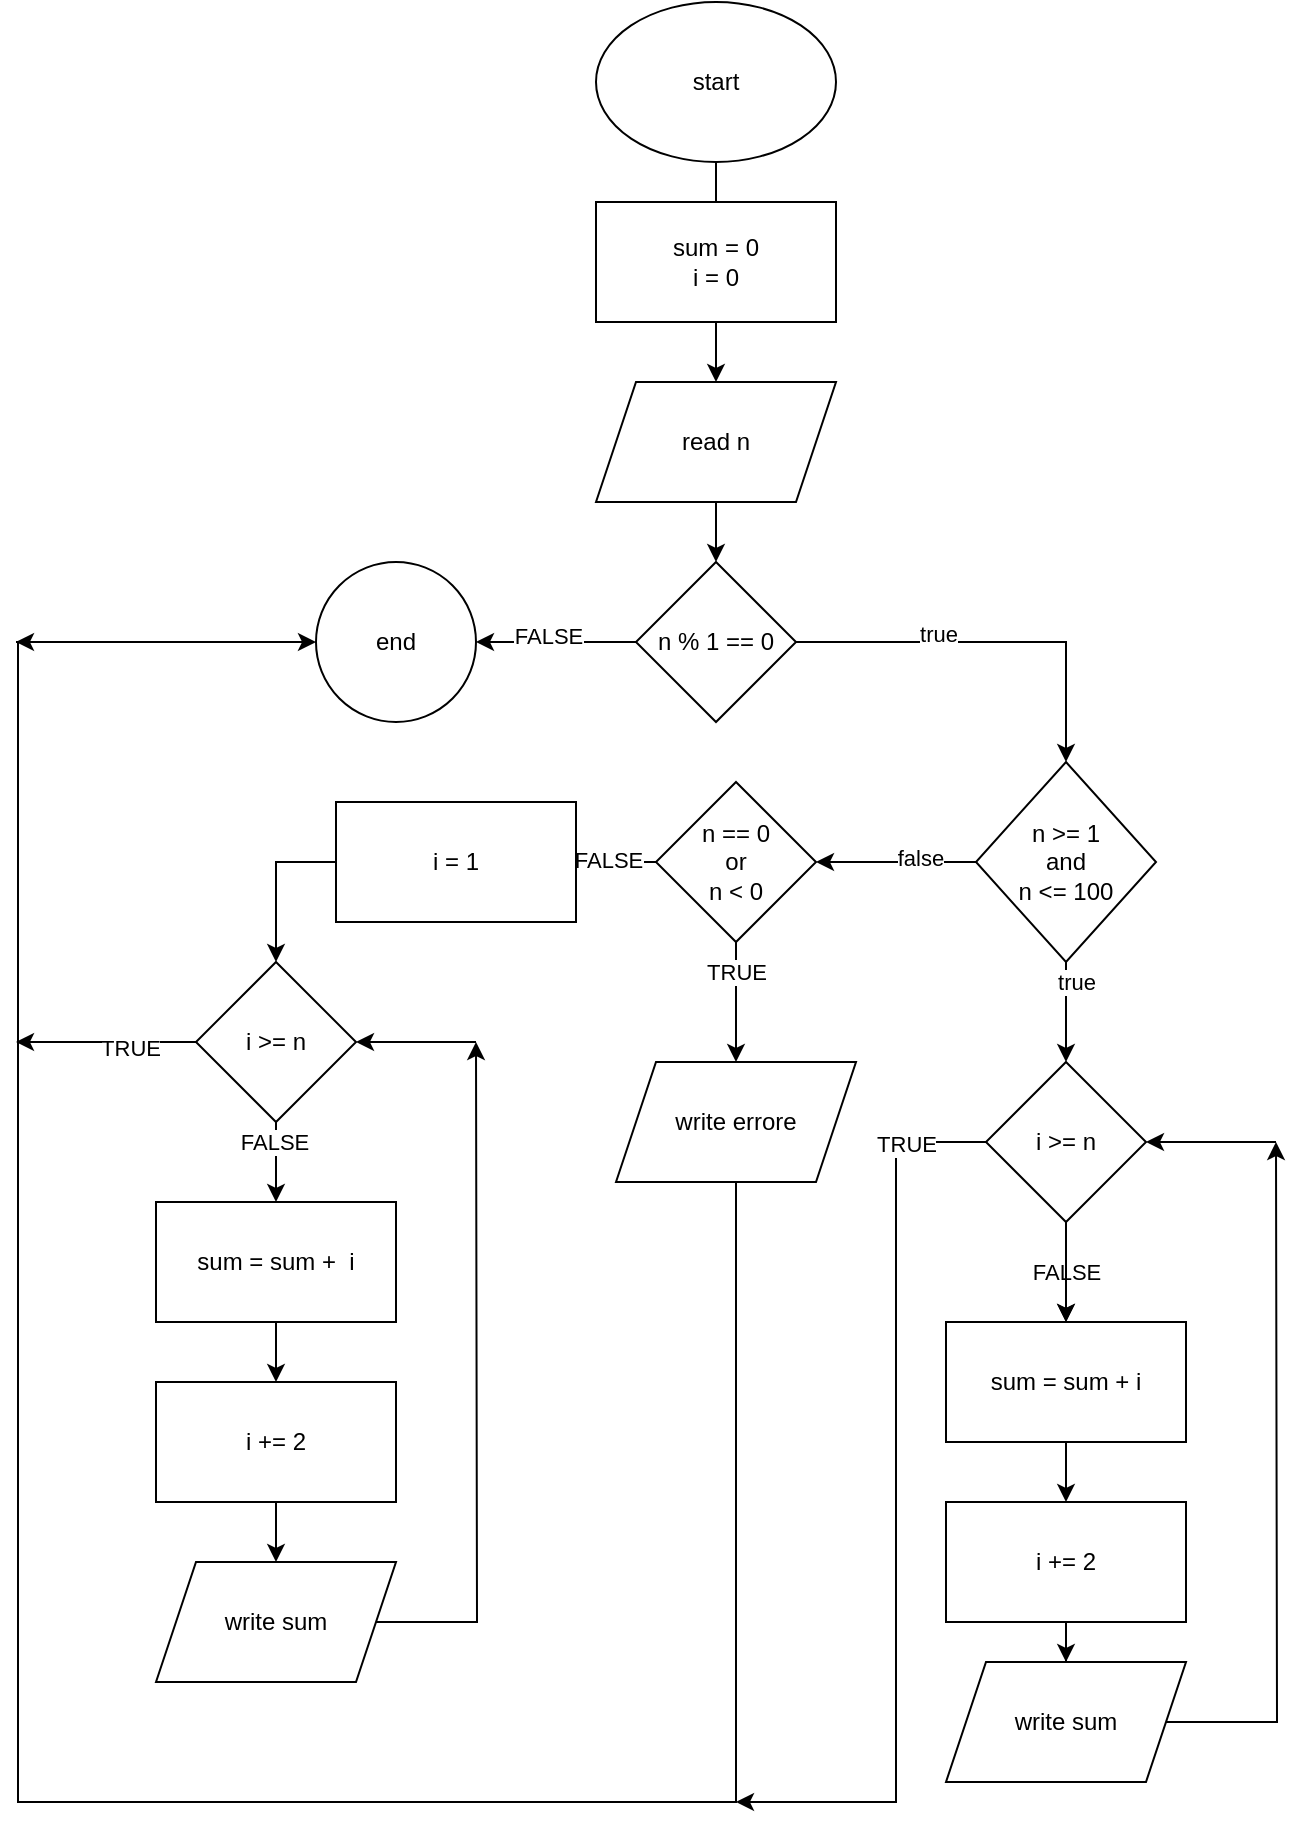 <mxfile version="26.0.9">
  <diagram name="Page-1" id="WsJIaT5JEXBMo02mP_4F">
    <mxGraphModel dx="1364" dy="1895" grid="1" gridSize="10" guides="1" tooltips="1" connect="1" arrows="1" fold="1" page="1" pageScale="1" pageWidth="850" pageHeight="1100" math="0" shadow="0">
      <root>
        <mxCell id="0" />
        <mxCell id="1" parent="0" />
        <mxCell id="Lk0jOiy2KC7L6YDZuXlN-3" value="" style="edgeStyle=orthogonalEdgeStyle;rounded=0;orthogonalLoop=1;jettySize=auto;html=1;" edge="1" parent="1" source="Lk0jOiy2KC7L6YDZuXlN-1" target="Lk0jOiy2KC7L6YDZuXlN-2">
          <mxGeometry relative="1" as="geometry" />
        </mxCell>
        <mxCell id="Lk0jOiy2KC7L6YDZuXlN-1" value="start" style="ellipse;whiteSpace=wrap;html=1;" vertex="1" parent="1">
          <mxGeometry x="340" y="-30" width="120" height="80" as="geometry" />
        </mxCell>
        <mxCell id="Lk0jOiy2KC7L6YDZuXlN-5" value="" style="edgeStyle=orthogonalEdgeStyle;rounded=0;orthogonalLoop=1;jettySize=auto;html=1;" edge="1" parent="1" source="Lk0jOiy2KC7L6YDZuXlN-2" target="Lk0jOiy2KC7L6YDZuXlN-4">
          <mxGeometry relative="1" as="geometry" />
        </mxCell>
        <mxCell id="Lk0jOiy2KC7L6YDZuXlN-2" value="read n" style="shape=parallelogram;perimeter=parallelogramPerimeter;whiteSpace=wrap;html=1;fixedSize=1;" vertex="1" parent="1">
          <mxGeometry x="340" y="160" width="120" height="60" as="geometry" />
        </mxCell>
        <mxCell id="Lk0jOiy2KC7L6YDZuXlN-7" value="" style="edgeStyle=orthogonalEdgeStyle;rounded=0;orthogonalLoop=1;jettySize=auto;html=1;" edge="1" parent="1" source="Lk0jOiy2KC7L6YDZuXlN-4" target="Lk0jOiy2KC7L6YDZuXlN-6">
          <mxGeometry relative="1" as="geometry" />
        </mxCell>
        <mxCell id="Lk0jOiy2KC7L6YDZuXlN-8" value="true" style="edgeLabel;html=1;align=center;verticalAlign=middle;resizable=0;points=[];" vertex="1" connectable="0" parent="Lk0jOiy2KC7L6YDZuXlN-7">
          <mxGeometry x="-0.275" y="4" relative="1" as="geometry">
            <mxPoint as="offset" />
          </mxGeometry>
        </mxCell>
        <mxCell id="Lk0jOiy2KC7L6YDZuXlN-27" value="" style="edgeStyle=orthogonalEdgeStyle;rounded=0;orthogonalLoop=1;jettySize=auto;html=1;" edge="1" parent="1" source="Lk0jOiy2KC7L6YDZuXlN-4" target="Lk0jOiy2KC7L6YDZuXlN-26">
          <mxGeometry relative="1" as="geometry" />
        </mxCell>
        <mxCell id="Lk0jOiy2KC7L6YDZuXlN-42" value="FALSE" style="edgeLabel;html=1;align=center;verticalAlign=middle;resizable=0;points=[];" vertex="1" connectable="0" parent="Lk0jOiy2KC7L6YDZuXlN-27">
          <mxGeometry x="0.1" y="-3" relative="1" as="geometry">
            <mxPoint as="offset" />
          </mxGeometry>
        </mxCell>
        <mxCell id="Lk0jOiy2KC7L6YDZuXlN-4" value="n % 1 == 0" style="rhombus;whiteSpace=wrap;html=1;" vertex="1" parent="1">
          <mxGeometry x="360" y="250" width="80" height="80" as="geometry" />
        </mxCell>
        <mxCell id="Lk0jOiy2KC7L6YDZuXlN-11" value="" style="edgeStyle=orthogonalEdgeStyle;rounded=0;orthogonalLoop=1;jettySize=auto;html=1;" edge="1" parent="1" source="Lk0jOiy2KC7L6YDZuXlN-6" target="Lk0jOiy2KC7L6YDZuXlN-10">
          <mxGeometry relative="1" as="geometry" />
        </mxCell>
        <mxCell id="Lk0jOiy2KC7L6YDZuXlN-23" value="true" style="edgeLabel;html=1;align=center;verticalAlign=middle;resizable=0;points=[];" vertex="1" connectable="0" parent="Lk0jOiy2KC7L6YDZuXlN-11">
          <mxGeometry x="-0.6" y="5" relative="1" as="geometry">
            <mxPoint as="offset" />
          </mxGeometry>
        </mxCell>
        <mxCell id="Lk0jOiy2KC7L6YDZuXlN-24" value="" style="edgeStyle=orthogonalEdgeStyle;rounded=0;orthogonalLoop=1;jettySize=auto;html=1;" edge="1" parent="1" source="Lk0jOiy2KC7L6YDZuXlN-6" target="Lk0jOiy2KC7L6YDZuXlN-18">
          <mxGeometry relative="1" as="geometry" />
        </mxCell>
        <mxCell id="Lk0jOiy2KC7L6YDZuXlN-25" value="false" style="edgeLabel;html=1;align=center;verticalAlign=middle;resizable=0;points=[];" vertex="1" connectable="0" parent="Lk0jOiy2KC7L6YDZuXlN-24">
          <mxGeometry x="-0.3" y="-2" relative="1" as="geometry">
            <mxPoint as="offset" />
          </mxGeometry>
        </mxCell>
        <mxCell id="Lk0jOiy2KC7L6YDZuXlN-6" value="&lt;div&gt;n &amp;gt;= 1 &lt;br&gt;&lt;/div&gt;&lt;div&gt;and &lt;br&gt;&lt;/div&gt;&lt;div&gt;n &amp;lt;= 100&lt;br&gt;&lt;/div&gt;" style="rhombus;whiteSpace=wrap;html=1;" vertex="1" parent="1">
          <mxGeometry x="530" y="350" width="90" height="100" as="geometry" />
        </mxCell>
        <mxCell id="Lk0jOiy2KC7L6YDZuXlN-9" value="&lt;div&gt;sum = 0 &lt;br&gt;&lt;/div&gt;&lt;div&gt;i = 0&lt;br&gt;&lt;/div&gt;" style="rounded=0;whiteSpace=wrap;html=1;" vertex="1" parent="1">
          <mxGeometry x="340" y="70" width="120" height="60" as="geometry" />
        </mxCell>
        <mxCell id="Lk0jOiy2KC7L6YDZuXlN-13" value="FALSE" style="edgeStyle=orthogonalEdgeStyle;rounded=0;orthogonalLoop=1;jettySize=auto;html=1;" edge="1" parent="1" source="Lk0jOiy2KC7L6YDZuXlN-10" target="Lk0jOiy2KC7L6YDZuXlN-12">
          <mxGeometry relative="1" as="geometry" />
        </mxCell>
        <mxCell id="Lk0jOiy2KC7L6YDZuXlN-45" value="" style="edgeStyle=orthogonalEdgeStyle;rounded=0;orthogonalLoop=1;jettySize=auto;html=1;" edge="1" parent="1" source="Lk0jOiy2KC7L6YDZuXlN-10" target="Lk0jOiy2KC7L6YDZuXlN-12">
          <mxGeometry relative="1" as="geometry" />
        </mxCell>
        <mxCell id="Lk0jOiy2KC7L6YDZuXlN-46" style="edgeStyle=orthogonalEdgeStyle;rounded=0;orthogonalLoop=1;jettySize=auto;html=1;" edge="1" parent="1" source="Lk0jOiy2KC7L6YDZuXlN-10">
          <mxGeometry relative="1" as="geometry">
            <mxPoint x="410" y="870" as="targetPoint" />
            <Array as="points">
              <mxPoint x="490" y="540" />
              <mxPoint x="490" y="870" />
            </Array>
          </mxGeometry>
        </mxCell>
        <mxCell id="Lk0jOiy2KC7L6YDZuXlN-47" value="TRUE" style="edgeLabel;html=1;align=center;verticalAlign=middle;resizable=0;points=[];" vertex="1" connectable="0" parent="Lk0jOiy2KC7L6YDZuXlN-46">
          <mxGeometry x="-0.824" y="1" relative="1" as="geometry">
            <mxPoint as="offset" />
          </mxGeometry>
        </mxCell>
        <mxCell id="Lk0jOiy2KC7L6YDZuXlN-10" value="i &amp;gt;= n" style="rhombus;whiteSpace=wrap;html=1;" vertex="1" parent="1">
          <mxGeometry x="535" y="500" width="80" height="80" as="geometry" />
        </mxCell>
        <mxCell id="Lk0jOiy2KC7L6YDZuXlN-15" value="" style="edgeStyle=orthogonalEdgeStyle;rounded=0;orthogonalLoop=1;jettySize=auto;html=1;" edge="1" parent="1" source="Lk0jOiy2KC7L6YDZuXlN-12" target="Lk0jOiy2KC7L6YDZuXlN-14">
          <mxGeometry relative="1" as="geometry" />
        </mxCell>
        <mxCell id="Lk0jOiy2KC7L6YDZuXlN-12" value="sum = sum + i" style="whiteSpace=wrap;html=1;" vertex="1" parent="1">
          <mxGeometry x="515" y="630" width="120" height="60" as="geometry" />
        </mxCell>
        <mxCell id="Lk0jOiy2KC7L6YDZuXlN-17" value="" style="edgeStyle=orthogonalEdgeStyle;rounded=0;orthogonalLoop=1;jettySize=auto;html=1;" edge="1" parent="1" source="Lk0jOiy2KC7L6YDZuXlN-14" target="Lk0jOiy2KC7L6YDZuXlN-16">
          <mxGeometry relative="1" as="geometry" />
        </mxCell>
        <mxCell id="Lk0jOiy2KC7L6YDZuXlN-14" value="i += 2" style="whiteSpace=wrap;html=1;" vertex="1" parent="1">
          <mxGeometry x="515" y="720" width="120" height="60" as="geometry" />
        </mxCell>
        <mxCell id="Lk0jOiy2KC7L6YDZuXlN-29" style="edgeStyle=orthogonalEdgeStyle;rounded=0;orthogonalLoop=1;jettySize=auto;html=1;" edge="1" parent="1" source="Lk0jOiy2KC7L6YDZuXlN-16">
          <mxGeometry relative="1" as="geometry">
            <mxPoint x="680" y="540" as="targetPoint" />
          </mxGeometry>
        </mxCell>
        <mxCell id="Lk0jOiy2KC7L6YDZuXlN-16" value="write sum" style="shape=parallelogram;perimeter=parallelogramPerimeter;whiteSpace=wrap;html=1;fixedSize=1;" vertex="1" parent="1">
          <mxGeometry x="515" y="800" width="120" height="60" as="geometry" />
        </mxCell>
        <mxCell id="Lk0jOiy2KC7L6YDZuXlN-22" value="" style="edgeStyle=orthogonalEdgeStyle;rounded=0;orthogonalLoop=1;jettySize=auto;html=1;" edge="1" parent="1" source="Lk0jOiy2KC7L6YDZuXlN-18" target="Lk0jOiy2KC7L6YDZuXlN-21">
          <mxGeometry relative="1" as="geometry" />
        </mxCell>
        <mxCell id="Lk0jOiy2KC7L6YDZuXlN-43" value="TRUE" style="edgeLabel;html=1;align=center;verticalAlign=middle;resizable=0;points=[];" vertex="1" connectable="0" parent="Lk0jOiy2KC7L6YDZuXlN-22">
          <mxGeometry x="-0.5" relative="1" as="geometry">
            <mxPoint as="offset" />
          </mxGeometry>
        </mxCell>
        <mxCell id="Lk0jOiy2KC7L6YDZuXlN-32" value="" style="edgeStyle=orthogonalEdgeStyle;rounded=0;orthogonalLoop=1;jettySize=auto;html=1;" edge="1" parent="1" source="Lk0jOiy2KC7L6YDZuXlN-18" target="Lk0jOiy2KC7L6YDZuXlN-31">
          <mxGeometry relative="1" as="geometry" />
        </mxCell>
        <mxCell id="Lk0jOiy2KC7L6YDZuXlN-44" value="FALSE" style="edgeLabel;html=1;align=center;verticalAlign=middle;resizable=0;points=[];" vertex="1" connectable="0" parent="Lk0jOiy2KC7L6YDZuXlN-32">
          <mxGeometry x="-0.8" y="-1" relative="1" as="geometry">
            <mxPoint as="offset" />
          </mxGeometry>
        </mxCell>
        <mxCell id="Lk0jOiy2KC7L6YDZuXlN-18" value="&lt;div&gt;n == 0&lt;/div&gt;&lt;div&gt;or &lt;br&gt;&lt;/div&gt;&lt;div&gt;n &amp;lt; 0&lt;br&gt;&lt;/div&gt;" style="rhombus;whiteSpace=wrap;html=1;" vertex="1" parent="1">
          <mxGeometry x="370" y="360" width="80" height="80" as="geometry" />
        </mxCell>
        <mxCell id="Lk0jOiy2KC7L6YDZuXlN-40" style="edgeStyle=orthogonalEdgeStyle;rounded=0;orthogonalLoop=1;jettySize=auto;html=1;" edge="1" parent="1" source="Lk0jOiy2KC7L6YDZuXlN-21">
          <mxGeometry relative="1" as="geometry">
            <mxPoint x="50" y="290" as="targetPoint" />
            <Array as="points">
              <mxPoint x="410" y="870" />
              <mxPoint x="51" y="870" />
            </Array>
          </mxGeometry>
        </mxCell>
        <mxCell id="Lk0jOiy2KC7L6YDZuXlN-21" value="write errore" style="shape=parallelogram;perimeter=parallelogramPerimeter;whiteSpace=wrap;html=1;fixedSize=1;" vertex="1" parent="1">
          <mxGeometry x="350" y="500" width="120" height="60" as="geometry" />
        </mxCell>
        <mxCell id="Lk0jOiy2KC7L6YDZuXlN-26" value="end" style="ellipse;whiteSpace=wrap;html=1;" vertex="1" parent="1">
          <mxGeometry x="200" y="250" width="80" height="80" as="geometry" />
        </mxCell>
        <mxCell id="Lk0jOiy2KC7L6YDZuXlN-30" value="" style="endArrow=classic;html=1;rounded=0;entryX=1;entryY=0.5;entryDx=0;entryDy=0;" edge="1" parent="1" target="Lk0jOiy2KC7L6YDZuXlN-10">
          <mxGeometry width="50" height="50" relative="1" as="geometry">
            <mxPoint x="680" y="540" as="sourcePoint" />
            <mxPoint x="730" y="490" as="targetPoint" />
          </mxGeometry>
        </mxCell>
        <mxCell id="Lk0jOiy2KC7L6YDZuXlN-34" value="" style="edgeStyle=orthogonalEdgeStyle;rounded=0;orthogonalLoop=1;jettySize=auto;html=1;" edge="1" parent="1" source="Lk0jOiy2KC7L6YDZuXlN-31" target="Lk0jOiy2KC7L6YDZuXlN-33">
          <mxGeometry relative="1" as="geometry" />
        </mxCell>
        <mxCell id="Lk0jOiy2KC7L6YDZuXlN-50" value="FALSE" style="edgeLabel;html=1;align=center;verticalAlign=middle;resizable=0;points=[];" vertex="1" connectable="0" parent="Lk0jOiy2KC7L6YDZuXlN-34">
          <mxGeometry x="-0.5" y="-1" relative="1" as="geometry">
            <mxPoint as="offset" />
          </mxGeometry>
        </mxCell>
        <mxCell id="Lk0jOiy2KC7L6YDZuXlN-51" style="edgeStyle=orthogonalEdgeStyle;rounded=0;orthogonalLoop=1;jettySize=auto;html=1;" edge="1" parent="1" source="Lk0jOiy2KC7L6YDZuXlN-31">
          <mxGeometry relative="1" as="geometry">
            <mxPoint x="50" y="490" as="targetPoint" />
          </mxGeometry>
        </mxCell>
        <mxCell id="Lk0jOiy2KC7L6YDZuXlN-52" value="TRUE" style="edgeLabel;html=1;align=center;verticalAlign=middle;resizable=0;points=[];" vertex="1" connectable="0" parent="Lk0jOiy2KC7L6YDZuXlN-51">
          <mxGeometry x="-0.271" y="3" relative="1" as="geometry">
            <mxPoint as="offset" />
          </mxGeometry>
        </mxCell>
        <mxCell id="Lk0jOiy2KC7L6YDZuXlN-31" value="i &amp;gt;= n" style="rhombus;whiteSpace=wrap;html=1;" vertex="1" parent="1">
          <mxGeometry x="140" y="450" width="80" height="80" as="geometry" />
        </mxCell>
        <mxCell id="Lk0jOiy2KC7L6YDZuXlN-37" value="" style="edgeStyle=orthogonalEdgeStyle;rounded=0;orthogonalLoop=1;jettySize=auto;html=1;" edge="1" parent="1" source="Lk0jOiy2KC7L6YDZuXlN-33" target="Lk0jOiy2KC7L6YDZuXlN-36">
          <mxGeometry relative="1" as="geometry" />
        </mxCell>
        <mxCell id="Lk0jOiy2KC7L6YDZuXlN-33" value="sum = sum +&amp;nbsp; i " style="whiteSpace=wrap;html=1;" vertex="1" parent="1">
          <mxGeometry x="120" y="570" width="120" height="60" as="geometry" />
        </mxCell>
        <mxCell id="Lk0jOiy2KC7L6YDZuXlN-35" value="i = 1" style="rounded=0;whiteSpace=wrap;html=1;" vertex="1" parent="1">
          <mxGeometry x="210" y="370" width="120" height="60" as="geometry" />
        </mxCell>
        <mxCell id="Lk0jOiy2KC7L6YDZuXlN-39" value="" style="edgeStyle=orthogonalEdgeStyle;rounded=0;orthogonalLoop=1;jettySize=auto;html=1;" edge="1" parent="1" source="Lk0jOiy2KC7L6YDZuXlN-36" target="Lk0jOiy2KC7L6YDZuXlN-38">
          <mxGeometry relative="1" as="geometry" />
        </mxCell>
        <mxCell id="Lk0jOiy2KC7L6YDZuXlN-36" value="i += 2" style="whiteSpace=wrap;html=1;" vertex="1" parent="1">
          <mxGeometry x="120" y="660" width="120" height="60" as="geometry" />
        </mxCell>
        <mxCell id="Lk0jOiy2KC7L6YDZuXlN-48" style="edgeStyle=orthogonalEdgeStyle;rounded=0;orthogonalLoop=1;jettySize=auto;html=1;" edge="1" parent="1" source="Lk0jOiy2KC7L6YDZuXlN-38">
          <mxGeometry relative="1" as="geometry">
            <mxPoint x="280" y="490" as="targetPoint" />
          </mxGeometry>
        </mxCell>
        <mxCell id="Lk0jOiy2KC7L6YDZuXlN-38" value="write sum" style="shape=parallelogram;perimeter=parallelogramPerimeter;whiteSpace=wrap;html=1;fixedSize=1;" vertex="1" parent="1">
          <mxGeometry x="120" y="750" width="120" height="60" as="geometry" />
        </mxCell>
        <mxCell id="Lk0jOiy2KC7L6YDZuXlN-41" value="" style="endArrow=classic;html=1;rounded=0;entryX=0;entryY=0.5;entryDx=0;entryDy=0;" edge="1" parent="1" target="Lk0jOiy2KC7L6YDZuXlN-26">
          <mxGeometry width="50" height="50" relative="1" as="geometry">
            <mxPoint x="50" y="290" as="sourcePoint" />
            <mxPoint x="100" y="240" as="targetPoint" />
          </mxGeometry>
        </mxCell>
        <mxCell id="Lk0jOiy2KC7L6YDZuXlN-49" value="" style="endArrow=classic;html=1;rounded=0;" edge="1" parent="1" target="Lk0jOiy2KC7L6YDZuXlN-31">
          <mxGeometry width="50" height="50" relative="1" as="geometry">
            <mxPoint x="280" y="490" as="sourcePoint" />
            <mxPoint x="330" y="440" as="targetPoint" />
          </mxGeometry>
        </mxCell>
      </root>
    </mxGraphModel>
  </diagram>
</mxfile>
